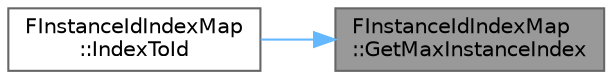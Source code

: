 digraph "FInstanceIdIndexMap::GetMaxInstanceIndex"
{
 // INTERACTIVE_SVG=YES
 // LATEX_PDF_SIZE
  bgcolor="transparent";
  edge [fontname=Helvetica,fontsize=10,labelfontname=Helvetica,labelfontsize=10];
  node [fontname=Helvetica,fontsize=10,shape=box,height=0.2,width=0.4];
  rankdir="RL";
  Node1 [id="Node000001",label="FInstanceIdIndexMap\l::GetMaxInstanceIndex",height=0.2,width=0.4,color="gray40", fillcolor="grey60", style="filled", fontcolor="black",tooltip="Returns the maximum instance index (or rather the maximum valid number plus one), AKA the number of i..."];
  Node1 -> Node2 [id="edge1_Node000001_Node000002",dir="back",color="steelblue1",style="solid",tooltip=" "];
  Node2 [id="Node000002",label="FInstanceIdIndexMap\l::IndexToId",height=0.2,width=0.4,color="grey40", fillcolor="white", style="filled",URL="$da/d78/classFInstanceIdIndexMap.html#a6cd5abe861e750a279b92696cefe83cb",tooltip="Translate from Index to FPrimitiveInstanceId."];
}

